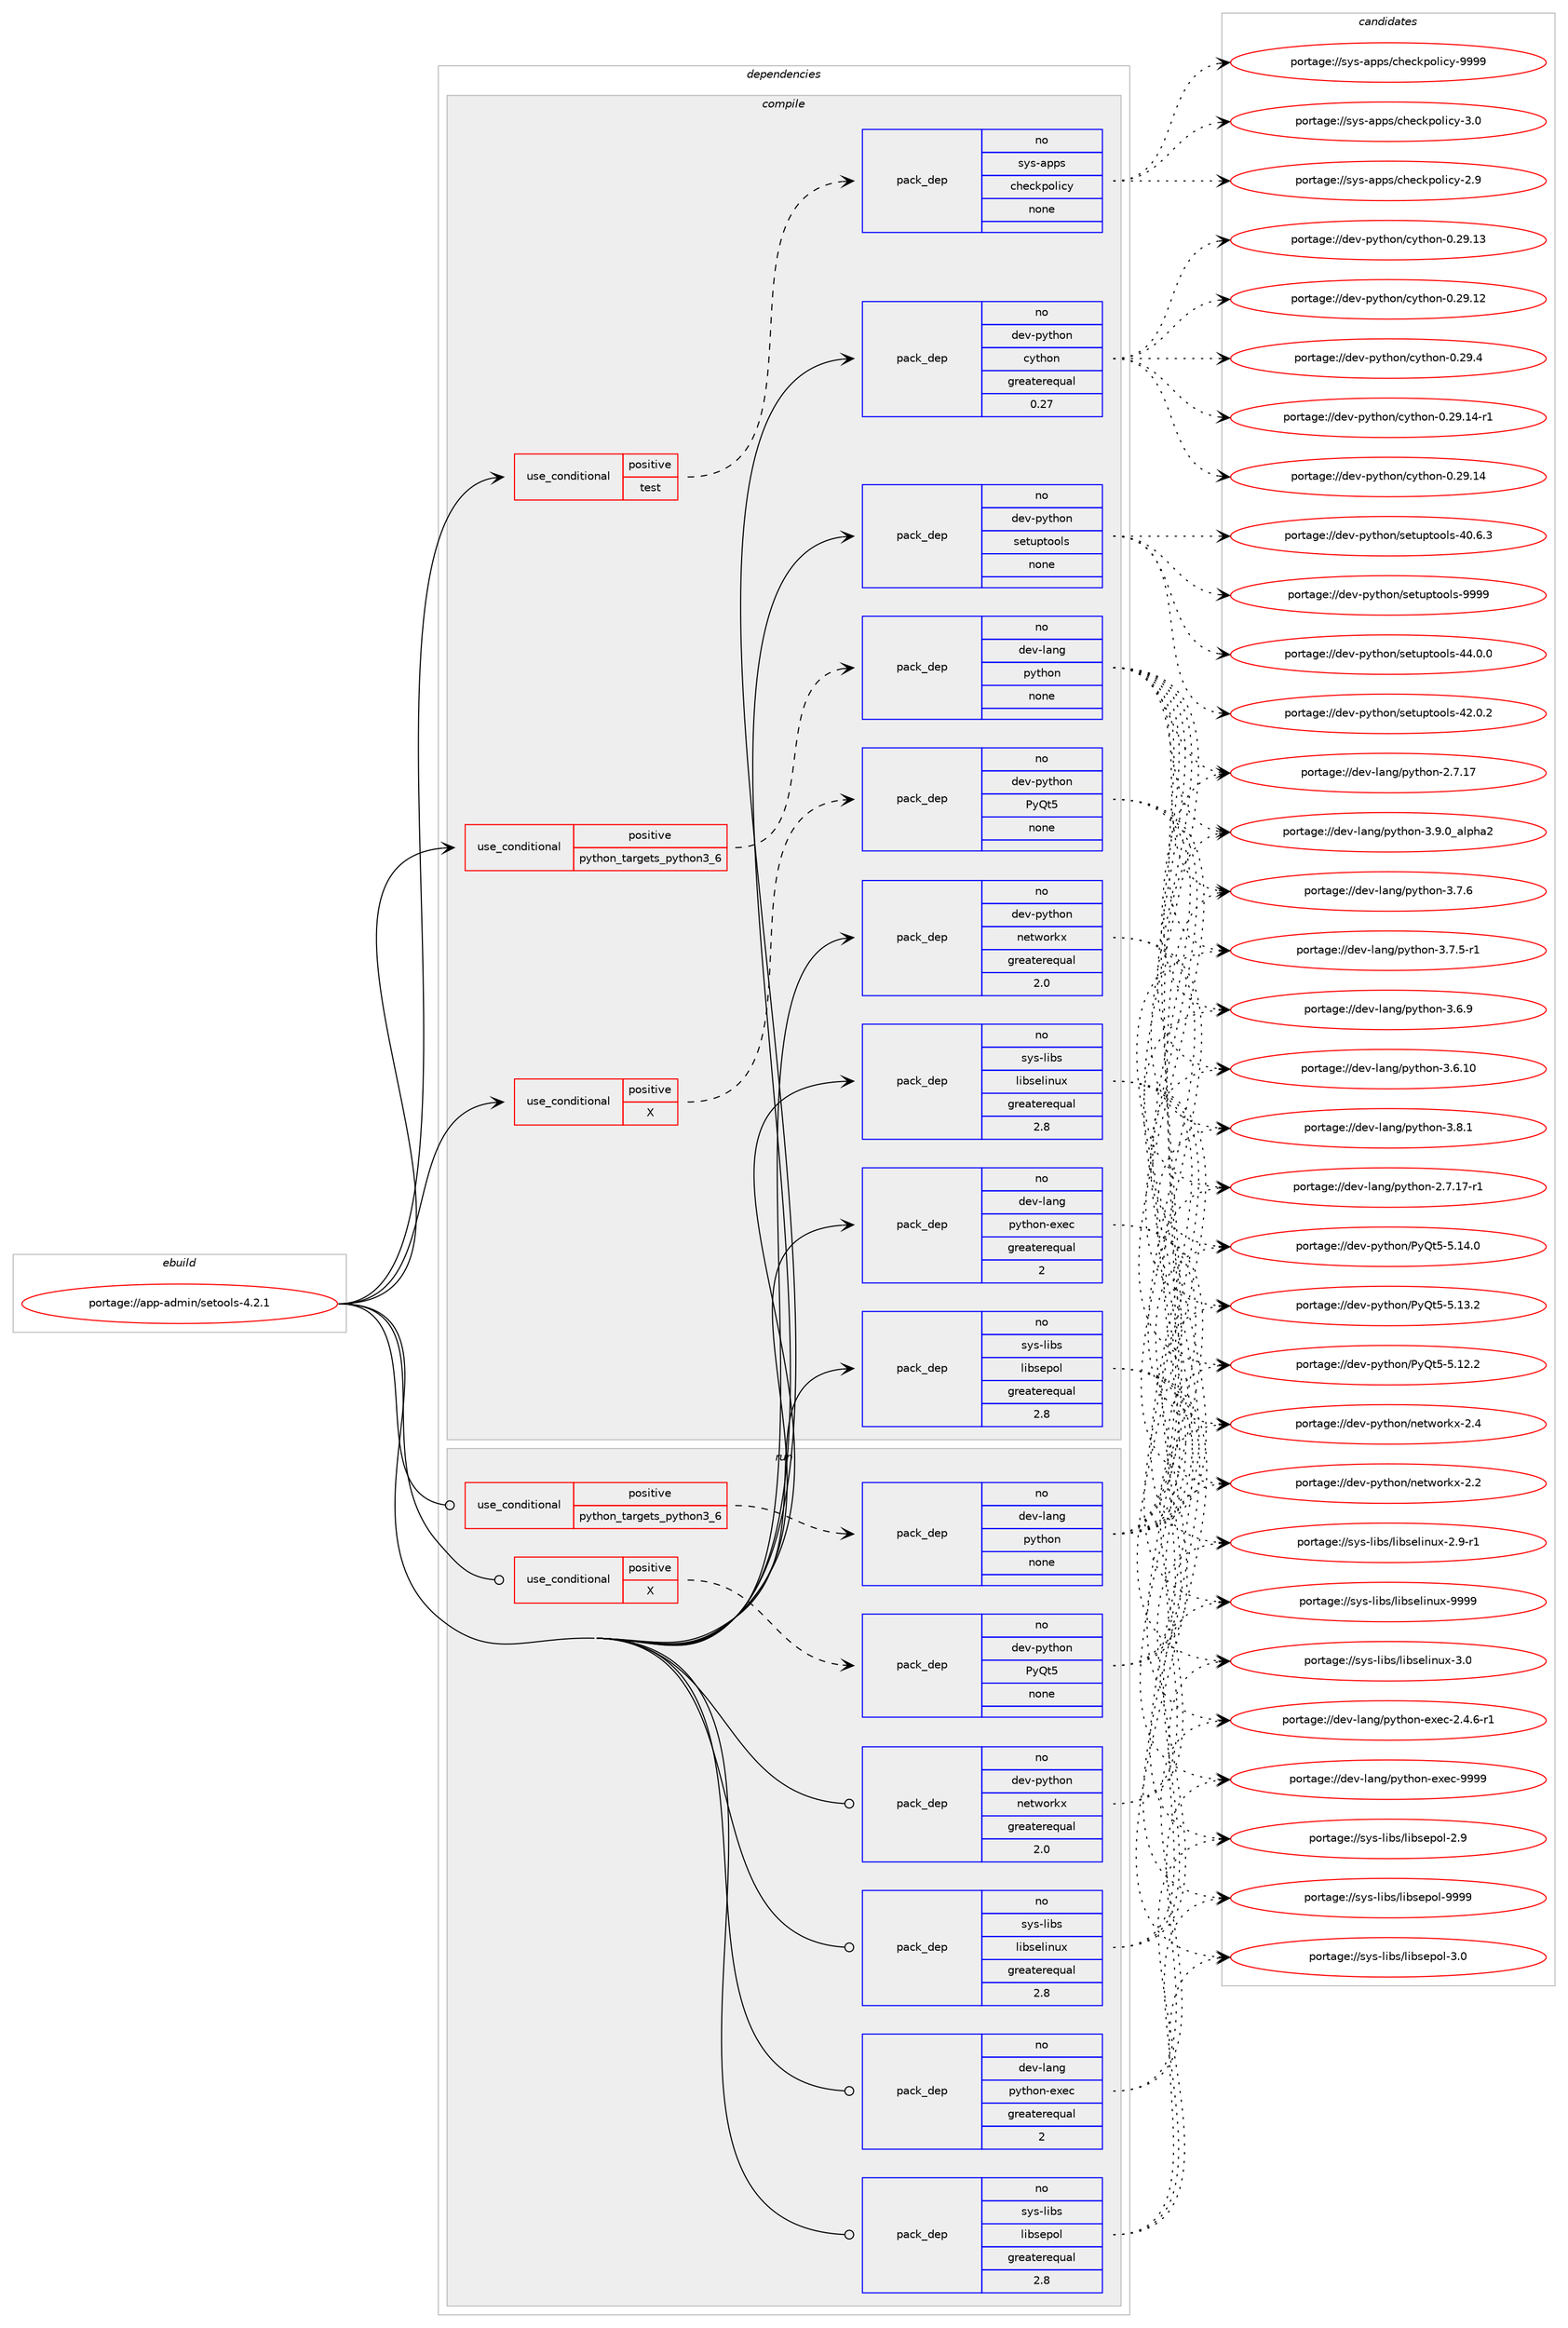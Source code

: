 digraph prolog {

# *************
# Graph options
# *************

newrank=true;
concentrate=true;
compound=true;
graph [rankdir=LR,fontname=Helvetica,fontsize=10,ranksep=1.5];#, ranksep=2.5, nodesep=0.2];
edge  [arrowhead=vee];
node  [fontname=Helvetica,fontsize=10];

# **********
# The ebuild
# **********

subgraph cluster_leftcol {
color=gray;
rank=same;
label=<<i>ebuild</i>>;
id [label="portage://app-admin/setools-4.2.1", color=red, width=4, href="../app-admin/setools-4.2.1.svg"];
}

# ****************
# The dependencies
# ****************

subgraph cluster_midcol {
color=gray;
label=<<i>dependencies</i>>;
subgraph cluster_compile {
fillcolor="#eeeeee";
style=filled;
label=<<i>compile</i>>;
subgraph cond153941 {
dependency651445 [label=<<TABLE BORDER="0" CELLBORDER="1" CELLSPACING="0" CELLPADDING="4"><TR><TD ROWSPAN="3" CELLPADDING="10">use_conditional</TD></TR><TR><TD>positive</TD></TR><TR><TD>X</TD></TR></TABLE>>, shape=none, color=red];
subgraph pack488818 {
dependency651446 [label=<<TABLE BORDER="0" CELLBORDER="1" CELLSPACING="0" CELLPADDING="4" WIDTH="220"><TR><TD ROWSPAN="6" CELLPADDING="30">pack_dep</TD></TR><TR><TD WIDTH="110">no</TD></TR><TR><TD>dev-python</TD></TR><TR><TD>PyQt5</TD></TR><TR><TD>none</TD></TR><TR><TD></TD></TR></TABLE>>, shape=none, color=blue];
}
dependency651445:e -> dependency651446:w [weight=20,style="dashed",arrowhead="vee"];
}
id:e -> dependency651445:w [weight=20,style="solid",arrowhead="vee"];
subgraph cond153942 {
dependency651447 [label=<<TABLE BORDER="0" CELLBORDER="1" CELLSPACING="0" CELLPADDING="4"><TR><TD ROWSPAN="3" CELLPADDING="10">use_conditional</TD></TR><TR><TD>positive</TD></TR><TR><TD>python_targets_python3_6</TD></TR></TABLE>>, shape=none, color=red];
subgraph pack488819 {
dependency651448 [label=<<TABLE BORDER="0" CELLBORDER="1" CELLSPACING="0" CELLPADDING="4" WIDTH="220"><TR><TD ROWSPAN="6" CELLPADDING="30">pack_dep</TD></TR><TR><TD WIDTH="110">no</TD></TR><TR><TD>dev-lang</TD></TR><TR><TD>python</TD></TR><TR><TD>none</TD></TR><TR><TD></TD></TR></TABLE>>, shape=none, color=blue];
}
dependency651447:e -> dependency651448:w [weight=20,style="dashed",arrowhead="vee"];
}
id:e -> dependency651447:w [weight=20,style="solid",arrowhead="vee"];
subgraph cond153943 {
dependency651449 [label=<<TABLE BORDER="0" CELLBORDER="1" CELLSPACING="0" CELLPADDING="4"><TR><TD ROWSPAN="3" CELLPADDING="10">use_conditional</TD></TR><TR><TD>positive</TD></TR><TR><TD>test</TD></TR></TABLE>>, shape=none, color=red];
subgraph pack488820 {
dependency651450 [label=<<TABLE BORDER="0" CELLBORDER="1" CELLSPACING="0" CELLPADDING="4" WIDTH="220"><TR><TD ROWSPAN="6" CELLPADDING="30">pack_dep</TD></TR><TR><TD WIDTH="110">no</TD></TR><TR><TD>sys-apps</TD></TR><TR><TD>checkpolicy</TD></TR><TR><TD>none</TD></TR><TR><TD></TD></TR></TABLE>>, shape=none, color=blue];
}
dependency651449:e -> dependency651450:w [weight=20,style="dashed",arrowhead="vee"];
}
id:e -> dependency651449:w [weight=20,style="solid",arrowhead="vee"];
subgraph pack488821 {
dependency651451 [label=<<TABLE BORDER="0" CELLBORDER="1" CELLSPACING="0" CELLPADDING="4" WIDTH="220"><TR><TD ROWSPAN="6" CELLPADDING="30">pack_dep</TD></TR><TR><TD WIDTH="110">no</TD></TR><TR><TD>dev-lang</TD></TR><TR><TD>python-exec</TD></TR><TR><TD>greaterequal</TD></TR><TR><TD>2</TD></TR></TABLE>>, shape=none, color=blue];
}
id:e -> dependency651451:w [weight=20,style="solid",arrowhead="vee"];
subgraph pack488822 {
dependency651452 [label=<<TABLE BORDER="0" CELLBORDER="1" CELLSPACING="0" CELLPADDING="4" WIDTH="220"><TR><TD ROWSPAN="6" CELLPADDING="30">pack_dep</TD></TR><TR><TD WIDTH="110">no</TD></TR><TR><TD>dev-python</TD></TR><TR><TD>cython</TD></TR><TR><TD>greaterequal</TD></TR><TR><TD>0.27</TD></TR></TABLE>>, shape=none, color=blue];
}
id:e -> dependency651452:w [weight=20,style="solid",arrowhead="vee"];
subgraph pack488823 {
dependency651453 [label=<<TABLE BORDER="0" CELLBORDER="1" CELLSPACING="0" CELLPADDING="4" WIDTH="220"><TR><TD ROWSPAN="6" CELLPADDING="30">pack_dep</TD></TR><TR><TD WIDTH="110">no</TD></TR><TR><TD>dev-python</TD></TR><TR><TD>networkx</TD></TR><TR><TD>greaterequal</TD></TR><TR><TD>2.0</TD></TR></TABLE>>, shape=none, color=blue];
}
id:e -> dependency651453:w [weight=20,style="solid",arrowhead="vee"];
subgraph pack488824 {
dependency651454 [label=<<TABLE BORDER="0" CELLBORDER="1" CELLSPACING="0" CELLPADDING="4" WIDTH="220"><TR><TD ROWSPAN="6" CELLPADDING="30">pack_dep</TD></TR><TR><TD WIDTH="110">no</TD></TR><TR><TD>dev-python</TD></TR><TR><TD>setuptools</TD></TR><TR><TD>none</TD></TR><TR><TD></TD></TR></TABLE>>, shape=none, color=blue];
}
id:e -> dependency651454:w [weight=20,style="solid",arrowhead="vee"];
subgraph pack488825 {
dependency651455 [label=<<TABLE BORDER="0" CELLBORDER="1" CELLSPACING="0" CELLPADDING="4" WIDTH="220"><TR><TD ROWSPAN="6" CELLPADDING="30">pack_dep</TD></TR><TR><TD WIDTH="110">no</TD></TR><TR><TD>sys-libs</TD></TR><TR><TD>libselinux</TD></TR><TR><TD>greaterequal</TD></TR><TR><TD>2.8</TD></TR></TABLE>>, shape=none, color=blue];
}
id:e -> dependency651455:w [weight=20,style="solid",arrowhead="vee"];
subgraph pack488826 {
dependency651456 [label=<<TABLE BORDER="0" CELLBORDER="1" CELLSPACING="0" CELLPADDING="4" WIDTH="220"><TR><TD ROWSPAN="6" CELLPADDING="30">pack_dep</TD></TR><TR><TD WIDTH="110">no</TD></TR><TR><TD>sys-libs</TD></TR><TR><TD>libsepol</TD></TR><TR><TD>greaterequal</TD></TR><TR><TD>2.8</TD></TR></TABLE>>, shape=none, color=blue];
}
id:e -> dependency651456:w [weight=20,style="solid",arrowhead="vee"];
}
subgraph cluster_compileandrun {
fillcolor="#eeeeee";
style=filled;
label=<<i>compile and run</i>>;
}
subgraph cluster_run {
fillcolor="#eeeeee";
style=filled;
label=<<i>run</i>>;
subgraph cond153944 {
dependency651457 [label=<<TABLE BORDER="0" CELLBORDER="1" CELLSPACING="0" CELLPADDING="4"><TR><TD ROWSPAN="3" CELLPADDING="10">use_conditional</TD></TR><TR><TD>positive</TD></TR><TR><TD>X</TD></TR></TABLE>>, shape=none, color=red];
subgraph pack488827 {
dependency651458 [label=<<TABLE BORDER="0" CELLBORDER="1" CELLSPACING="0" CELLPADDING="4" WIDTH="220"><TR><TD ROWSPAN="6" CELLPADDING="30">pack_dep</TD></TR><TR><TD WIDTH="110">no</TD></TR><TR><TD>dev-python</TD></TR><TR><TD>PyQt5</TD></TR><TR><TD>none</TD></TR><TR><TD></TD></TR></TABLE>>, shape=none, color=blue];
}
dependency651457:e -> dependency651458:w [weight=20,style="dashed",arrowhead="vee"];
}
id:e -> dependency651457:w [weight=20,style="solid",arrowhead="odot"];
subgraph cond153945 {
dependency651459 [label=<<TABLE BORDER="0" CELLBORDER="1" CELLSPACING="0" CELLPADDING="4"><TR><TD ROWSPAN="3" CELLPADDING="10">use_conditional</TD></TR><TR><TD>positive</TD></TR><TR><TD>python_targets_python3_6</TD></TR></TABLE>>, shape=none, color=red];
subgraph pack488828 {
dependency651460 [label=<<TABLE BORDER="0" CELLBORDER="1" CELLSPACING="0" CELLPADDING="4" WIDTH="220"><TR><TD ROWSPAN="6" CELLPADDING="30">pack_dep</TD></TR><TR><TD WIDTH="110">no</TD></TR><TR><TD>dev-lang</TD></TR><TR><TD>python</TD></TR><TR><TD>none</TD></TR><TR><TD></TD></TR></TABLE>>, shape=none, color=blue];
}
dependency651459:e -> dependency651460:w [weight=20,style="dashed",arrowhead="vee"];
}
id:e -> dependency651459:w [weight=20,style="solid",arrowhead="odot"];
subgraph pack488829 {
dependency651461 [label=<<TABLE BORDER="0" CELLBORDER="1" CELLSPACING="0" CELLPADDING="4" WIDTH="220"><TR><TD ROWSPAN="6" CELLPADDING="30">pack_dep</TD></TR><TR><TD WIDTH="110">no</TD></TR><TR><TD>dev-lang</TD></TR><TR><TD>python-exec</TD></TR><TR><TD>greaterequal</TD></TR><TR><TD>2</TD></TR></TABLE>>, shape=none, color=blue];
}
id:e -> dependency651461:w [weight=20,style="solid",arrowhead="odot"];
subgraph pack488830 {
dependency651462 [label=<<TABLE BORDER="0" CELLBORDER="1" CELLSPACING="0" CELLPADDING="4" WIDTH="220"><TR><TD ROWSPAN="6" CELLPADDING="30">pack_dep</TD></TR><TR><TD WIDTH="110">no</TD></TR><TR><TD>dev-python</TD></TR><TR><TD>networkx</TD></TR><TR><TD>greaterequal</TD></TR><TR><TD>2.0</TD></TR></TABLE>>, shape=none, color=blue];
}
id:e -> dependency651462:w [weight=20,style="solid",arrowhead="odot"];
subgraph pack488831 {
dependency651463 [label=<<TABLE BORDER="0" CELLBORDER="1" CELLSPACING="0" CELLPADDING="4" WIDTH="220"><TR><TD ROWSPAN="6" CELLPADDING="30">pack_dep</TD></TR><TR><TD WIDTH="110">no</TD></TR><TR><TD>sys-libs</TD></TR><TR><TD>libselinux</TD></TR><TR><TD>greaterequal</TD></TR><TR><TD>2.8</TD></TR></TABLE>>, shape=none, color=blue];
}
id:e -> dependency651463:w [weight=20,style="solid",arrowhead="odot"];
subgraph pack488832 {
dependency651464 [label=<<TABLE BORDER="0" CELLBORDER="1" CELLSPACING="0" CELLPADDING="4" WIDTH="220"><TR><TD ROWSPAN="6" CELLPADDING="30">pack_dep</TD></TR><TR><TD WIDTH="110">no</TD></TR><TR><TD>sys-libs</TD></TR><TR><TD>libsepol</TD></TR><TR><TD>greaterequal</TD></TR><TR><TD>2.8</TD></TR></TABLE>>, shape=none, color=blue];
}
id:e -> dependency651464:w [weight=20,style="solid",arrowhead="odot"];
}
}

# **************
# The candidates
# **************

subgraph cluster_choices {
rank=same;
color=gray;
label=<<i>candidates</i>>;

subgraph choice488818 {
color=black;
nodesep=1;
choice100101118451121211161041111104780121811165345534649524648 [label="portage://dev-python/PyQt5-5.14.0", color=red, width=4,href="../dev-python/PyQt5-5.14.0.svg"];
choice100101118451121211161041111104780121811165345534649514650 [label="portage://dev-python/PyQt5-5.13.2", color=red, width=4,href="../dev-python/PyQt5-5.13.2.svg"];
choice100101118451121211161041111104780121811165345534649504650 [label="portage://dev-python/PyQt5-5.12.2", color=red, width=4,href="../dev-python/PyQt5-5.12.2.svg"];
dependency651446:e -> choice100101118451121211161041111104780121811165345534649524648:w [style=dotted,weight="100"];
dependency651446:e -> choice100101118451121211161041111104780121811165345534649514650:w [style=dotted,weight="100"];
dependency651446:e -> choice100101118451121211161041111104780121811165345534649504650:w [style=dotted,weight="100"];
}
subgraph choice488819 {
color=black;
nodesep=1;
choice10010111845108971101034711212111610411111045514657464895971081121049750 [label="portage://dev-lang/python-3.9.0_alpha2", color=red, width=4,href="../dev-lang/python-3.9.0_alpha2.svg"];
choice100101118451089711010347112121116104111110455146564649 [label="portage://dev-lang/python-3.8.1", color=red, width=4,href="../dev-lang/python-3.8.1.svg"];
choice100101118451089711010347112121116104111110455146554654 [label="portage://dev-lang/python-3.7.6", color=red, width=4,href="../dev-lang/python-3.7.6.svg"];
choice1001011184510897110103471121211161041111104551465546534511449 [label="portage://dev-lang/python-3.7.5-r1", color=red, width=4,href="../dev-lang/python-3.7.5-r1.svg"];
choice100101118451089711010347112121116104111110455146544657 [label="portage://dev-lang/python-3.6.9", color=red, width=4,href="../dev-lang/python-3.6.9.svg"];
choice10010111845108971101034711212111610411111045514654464948 [label="portage://dev-lang/python-3.6.10", color=red, width=4,href="../dev-lang/python-3.6.10.svg"];
choice100101118451089711010347112121116104111110455046554649554511449 [label="portage://dev-lang/python-2.7.17-r1", color=red, width=4,href="../dev-lang/python-2.7.17-r1.svg"];
choice10010111845108971101034711212111610411111045504655464955 [label="portage://dev-lang/python-2.7.17", color=red, width=4,href="../dev-lang/python-2.7.17.svg"];
dependency651448:e -> choice10010111845108971101034711212111610411111045514657464895971081121049750:w [style=dotted,weight="100"];
dependency651448:e -> choice100101118451089711010347112121116104111110455146564649:w [style=dotted,weight="100"];
dependency651448:e -> choice100101118451089711010347112121116104111110455146554654:w [style=dotted,weight="100"];
dependency651448:e -> choice1001011184510897110103471121211161041111104551465546534511449:w [style=dotted,weight="100"];
dependency651448:e -> choice100101118451089711010347112121116104111110455146544657:w [style=dotted,weight="100"];
dependency651448:e -> choice10010111845108971101034711212111610411111045514654464948:w [style=dotted,weight="100"];
dependency651448:e -> choice100101118451089711010347112121116104111110455046554649554511449:w [style=dotted,weight="100"];
dependency651448:e -> choice10010111845108971101034711212111610411111045504655464955:w [style=dotted,weight="100"];
}
subgraph choice488820 {
color=black;
nodesep=1;
choice1151211154597112112115479910410199107112111108105991214557575757 [label="portage://sys-apps/checkpolicy-9999", color=red, width=4,href="../sys-apps/checkpolicy-9999.svg"];
choice11512111545971121121154799104101991071121111081059912145514648 [label="portage://sys-apps/checkpolicy-3.0", color=red, width=4,href="../sys-apps/checkpolicy-3.0.svg"];
choice11512111545971121121154799104101991071121111081059912145504657 [label="portage://sys-apps/checkpolicy-2.9", color=red, width=4,href="../sys-apps/checkpolicy-2.9.svg"];
dependency651450:e -> choice1151211154597112112115479910410199107112111108105991214557575757:w [style=dotted,weight="100"];
dependency651450:e -> choice11512111545971121121154799104101991071121111081059912145514648:w [style=dotted,weight="100"];
dependency651450:e -> choice11512111545971121121154799104101991071121111081059912145504657:w [style=dotted,weight="100"];
}
subgraph choice488821 {
color=black;
nodesep=1;
choice10010111845108971101034711212111610411111045101120101994557575757 [label="portage://dev-lang/python-exec-9999", color=red, width=4,href="../dev-lang/python-exec-9999.svg"];
choice10010111845108971101034711212111610411111045101120101994550465246544511449 [label="portage://dev-lang/python-exec-2.4.6-r1", color=red, width=4,href="../dev-lang/python-exec-2.4.6-r1.svg"];
dependency651451:e -> choice10010111845108971101034711212111610411111045101120101994557575757:w [style=dotted,weight="100"];
dependency651451:e -> choice10010111845108971101034711212111610411111045101120101994550465246544511449:w [style=dotted,weight="100"];
}
subgraph choice488822 {
color=black;
nodesep=1;
choice10010111845112121116104111110479912111610411111045484650574652 [label="portage://dev-python/cython-0.29.4", color=red, width=4,href="../dev-python/cython-0.29.4.svg"];
choice10010111845112121116104111110479912111610411111045484650574649524511449 [label="portage://dev-python/cython-0.29.14-r1", color=red, width=4,href="../dev-python/cython-0.29.14-r1.svg"];
choice1001011184511212111610411111047991211161041111104548465057464952 [label="portage://dev-python/cython-0.29.14", color=red, width=4,href="../dev-python/cython-0.29.14.svg"];
choice1001011184511212111610411111047991211161041111104548465057464951 [label="portage://dev-python/cython-0.29.13", color=red, width=4,href="../dev-python/cython-0.29.13.svg"];
choice1001011184511212111610411111047991211161041111104548465057464950 [label="portage://dev-python/cython-0.29.12", color=red, width=4,href="../dev-python/cython-0.29.12.svg"];
dependency651452:e -> choice10010111845112121116104111110479912111610411111045484650574652:w [style=dotted,weight="100"];
dependency651452:e -> choice10010111845112121116104111110479912111610411111045484650574649524511449:w [style=dotted,weight="100"];
dependency651452:e -> choice1001011184511212111610411111047991211161041111104548465057464952:w [style=dotted,weight="100"];
dependency651452:e -> choice1001011184511212111610411111047991211161041111104548465057464951:w [style=dotted,weight="100"];
dependency651452:e -> choice1001011184511212111610411111047991211161041111104548465057464950:w [style=dotted,weight="100"];
}
subgraph choice488823 {
color=black;
nodesep=1;
choice100101118451121211161041111104711010111611911111410712045504652 [label="portage://dev-python/networkx-2.4", color=red, width=4,href="../dev-python/networkx-2.4.svg"];
choice100101118451121211161041111104711010111611911111410712045504650 [label="portage://dev-python/networkx-2.2", color=red, width=4,href="../dev-python/networkx-2.2.svg"];
dependency651453:e -> choice100101118451121211161041111104711010111611911111410712045504652:w [style=dotted,weight="100"];
dependency651453:e -> choice100101118451121211161041111104711010111611911111410712045504650:w [style=dotted,weight="100"];
}
subgraph choice488824 {
color=black;
nodesep=1;
choice10010111845112121116104111110471151011161171121161111111081154557575757 [label="portage://dev-python/setuptools-9999", color=red, width=4,href="../dev-python/setuptools-9999.svg"];
choice100101118451121211161041111104711510111611711211611111110811545525246484648 [label="portage://dev-python/setuptools-44.0.0", color=red, width=4,href="../dev-python/setuptools-44.0.0.svg"];
choice100101118451121211161041111104711510111611711211611111110811545525046484650 [label="portage://dev-python/setuptools-42.0.2", color=red, width=4,href="../dev-python/setuptools-42.0.2.svg"];
choice100101118451121211161041111104711510111611711211611111110811545524846544651 [label="portage://dev-python/setuptools-40.6.3", color=red, width=4,href="../dev-python/setuptools-40.6.3.svg"];
dependency651454:e -> choice10010111845112121116104111110471151011161171121161111111081154557575757:w [style=dotted,weight="100"];
dependency651454:e -> choice100101118451121211161041111104711510111611711211611111110811545525246484648:w [style=dotted,weight="100"];
dependency651454:e -> choice100101118451121211161041111104711510111611711211611111110811545525046484650:w [style=dotted,weight="100"];
dependency651454:e -> choice100101118451121211161041111104711510111611711211611111110811545524846544651:w [style=dotted,weight="100"];
}
subgraph choice488825 {
color=black;
nodesep=1;
choice115121115451081059811547108105981151011081051101171204557575757 [label="portage://sys-libs/libselinux-9999", color=red, width=4,href="../sys-libs/libselinux-9999.svg"];
choice1151211154510810598115471081059811510110810511011712045514648 [label="portage://sys-libs/libselinux-3.0", color=red, width=4,href="../sys-libs/libselinux-3.0.svg"];
choice11512111545108105981154710810598115101108105110117120455046574511449 [label="portage://sys-libs/libselinux-2.9-r1", color=red, width=4,href="../sys-libs/libselinux-2.9-r1.svg"];
dependency651455:e -> choice115121115451081059811547108105981151011081051101171204557575757:w [style=dotted,weight="100"];
dependency651455:e -> choice1151211154510810598115471081059811510110810511011712045514648:w [style=dotted,weight="100"];
dependency651455:e -> choice11512111545108105981154710810598115101108105110117120455046574511449:w [style=dotted,weight="100"];
}
subgraph choice488826 {
color=black;
nodesep=1;
choice115121115451081059811547108105981151011121111084557575757 [label="portage://sys-libs/libsepol-9999", color=red, width=4,href="../sys-libs/libsepol-9999.svg"];
choice1151211154510810598115471081059811510111211110845514648 [label="portage://sys-libs/libsepol-3.0", color=red, width=4,href="../sys-libs/libsepol-3.0.svg"];
choice1151211154510810598115471081059811510111211110845504657 [label="portage://sys-libs/libsepol-2.9", color=red, width=4,href="../sys-libs/libsepol-2.9.svg"];
dependency651456:e -> choice115121115451081059811547108105981151011121111084557575757:w [style=dotted,weight="100"];
dependency651456:e -> choice1151211154510810598115471081059811510111211110845514648:w [style=dotted,weight="100"];
dependency651456:e -> choice1151211154510810598115471081059811510111211110845504657:w [style=dotted,weight="100"];
}
subgraph choice488827 {
color=black;
nodesep=1;
choice100101118451121211161041111104780121811165345534649524648 [label="portage://dev-python/PyQt5-5.14.0", color=red, width=4,href="../dev-python/PyQt5-5.14.0.svg"];
choice100101118451121211161041111104780121811165345534649514650 [label="portage://dev-python/PyQt5-5.13.2", color=red, width=4,href="../dev-python/PyQt5-5.13.2.svg"];
choice100101118451121211161041111104780121811165345534649504650 [label="portage://dev-python/PyQt5-5.12.2", color=red, width=4,href="../dev-python/PyQt5-5.12.2.svg"];
dependency651458:e -> choice100101118451121211161041111104780121811165345534649524648:w [style=dotted,weight="100"];
dependency651458:e -> choice100101118451121211161041111104780121811165345534649514650:w [style=dotted,weight="100"];
dependency651458:e -> choice100101118451121211161041111104780121811165345534649504650:w [style=dotted,weight="100"];
}
subgraph choice488828 {
color=black;
nodesep=1;
choice10010111845108971101034711212111610411111045514657464895971081121049750 [label="portage://dev-lang/python-3.9.0_alpha2", color=red, width=4,href="../dev-lang/python-3.9.0_alpha2.svg"];
choice100101118451089711010347112121116104111110455146564649 [label="portage://dev-lang/python-3.8.1", color=red, width=4,href="../dev-lang/python-3.8.1.svg"];
choice100101118451089711010347112121116104111110455146554654 [label="portage://dev-lang/python-3.7.6", color=red, width=4,href="../dev-lang/python-3.7.6.svg"];
choice1001011184510897110103471121211161041111104551465546534511449 [label="portage://dev-lang/python-3.7.5-r1", color=red, width=4,href="../dev-lang/python-3.7.5-r1.svg"];
choice100101118451089711010347112121116104111110455146544657 [label="portage://dev-lang/python-3.6.9", color=red, width=4,href="../dev-lang/python-3.6.9.svg"];
choice10010111845108971101034711212111610411111045514654464948 [label="portage://dev-lang/python-3.6.10", color=red, width=4,href="../dev-lang/python-3.6.10.svg"];
choice100101118451089711010347112121116104111110455046554649554511449 [label="portage://dev-lang/python-2.7.17-r1", color=red, width=4,href="../dev-lang/python-2.7.17-r1.svg"];
choice10010111845108971101034711212111610411111045504655464955 [label="portage://dev-lang/python-2.7.17", color=red, width=4,href="../dev-lang/python-2.7.17.svg"];
dependency651460:e -> choice10010111845108971101034711212111610411111045514657464895971081121049750:w [style=dotted,weight="100"];
dependency651460:e -> choice100101118451089711010347112121116104111110455146564649:w [style=dotted,weight="100"];
dependency651460:e -> choice100101118451089711010347112121116104111110455146554654:w [style=dotted,weight="100"];
dependency651460:e -> choice1001011184510897110103471121211161041111104551465546534511449:w [style=dotted,weight="100"];
dependency651460:e -> choice100101118451089711010347112121116104111110455146544657:w [style=dotted,weight="100"];
dependency651460:e -> choice10010111845108971101034711212111610411111045514654464948:w [style=dotted,weight="100"];
dependency651460:e -> choice100101118451089711010347112121116104111110455046554649554511449:w [style=dotted,weight="100"];
dependency651460:e -> choice10010111845108971101034711212111610411111045504655464955:w [style=dotted,weight="100"];
}
subgraph choice488829 {
color=black;
nodesep=1;
choice10010111845108971101034711212111610411111045101120101994557575757 [label="portage://dev-lang/python-exec-9999", color=red, width=4,href="../dev-lang/python-exec-9999.svg"];
choice10010111845108971101034711212111610411111045101120101994550465246544511449 [label="portage://dev-lang/python-exec-2.4.6-r1", color=red, width=4,href="../dev-lang/python-exec-2.4.6-r1.svg"];
dependency651461:e -> choice10010111845108971101034711212111610411111045101120101994557575757:w [style=dotted,weight="100"];
dependency651461:e -> choice10010111845108971101034711212111610411111045101120101994550465246544511449:w [style=dotted,weight="100"];
}
subgraph choice488830 {
color=black;
nodesep=1;
choice100101118451121211161041111104711010111611911111410712045504652 [label="portage://dev-python/networkx-2.4", color=red, width=4,href="../dev-python/networkx-2.4.svg"];
choice100101118451121211161041111104711010111611911111410712045504650 [label="portage://dev-python/networkx-2.2", color=red, width=4,href="../dev-python/networkx-2.2.svg"];
dependency651462:e -> choice100101118451121211161041111104711010111611911111410712045504652:w [style=dotted,weight="100"];
dependency651462:e -> choice100101118451121211161041111104711010111611911111410712045504650:w [style=dotted,weight="100"];
}
subgraph choice488831 {
color=black;
nodesep=1;
choice115121115451081059811547108105981151011081051101171204557575757 [label="portage://sys-libs/libselinux-9999", color=red, width=4,href="../sys-libs/libselinux-9999.svg"];
choice1151211154510810598115471081059811510110810511011712045514648 [label="portage://sys-libs/libselinux-3.0", color=red, width=4,href="../sys-libs/libselinux-3.0.svg"];
choice11512111545108105981154710810598115101108105110117120455046574511449 [label="portage://sys-libs/libselinux-2.9-r1", color=red, width=4,href="../sys-libs/libselinux-2.9-r1.svg"];
dependency651463:e -> choice115121115451081059811547108105981151011081051101171204557575757:w [style=dotted,weight="100"];
dependency651463:e -> choice1151211154510810598115471081059811510110810511011712045514648:w [style=dotted,weight="100"];
dependency651463:e -> choice11512111545108105981154710810598115101108105110117120455046574511449:w [style=dotted,weight="100"];
}
subgraph choice488832 {
color=black;
nodesep=1;
choice115121115451081059811547108105981151011121111084557575757 [label="portage://sys-libs/libsepol-9999", color=red, width=4,href="../sys-libs/libsepol-9999.svg"];
choice1151211154510810598115471081059811510111211110845514648 [label="portage://sys-libs/libsepol-3.0", color=red, width=4,href="../sys-libs/libsepol-3.0.svg"];
choice1151211154510810598115471081059811510111211110845504657 [label="portage://sys-libs/libsepol-2.9", color=red, width=4,href="../sys-libs/libsepol-2.9.svg"];
dependency651464:e -> choice115121115451081059811547108105981151011121111084557575757:w [style=dotted,weight="100"];
dependency651464:e -> choice1151211154510810598115471081059811510111211110845514648:w [style=dotted,weight="100"];
dependency651464:e -> choice1151211154510810598115471081059811510111211110845504657:w [style=dotted,weight="100"];
}
}

}
